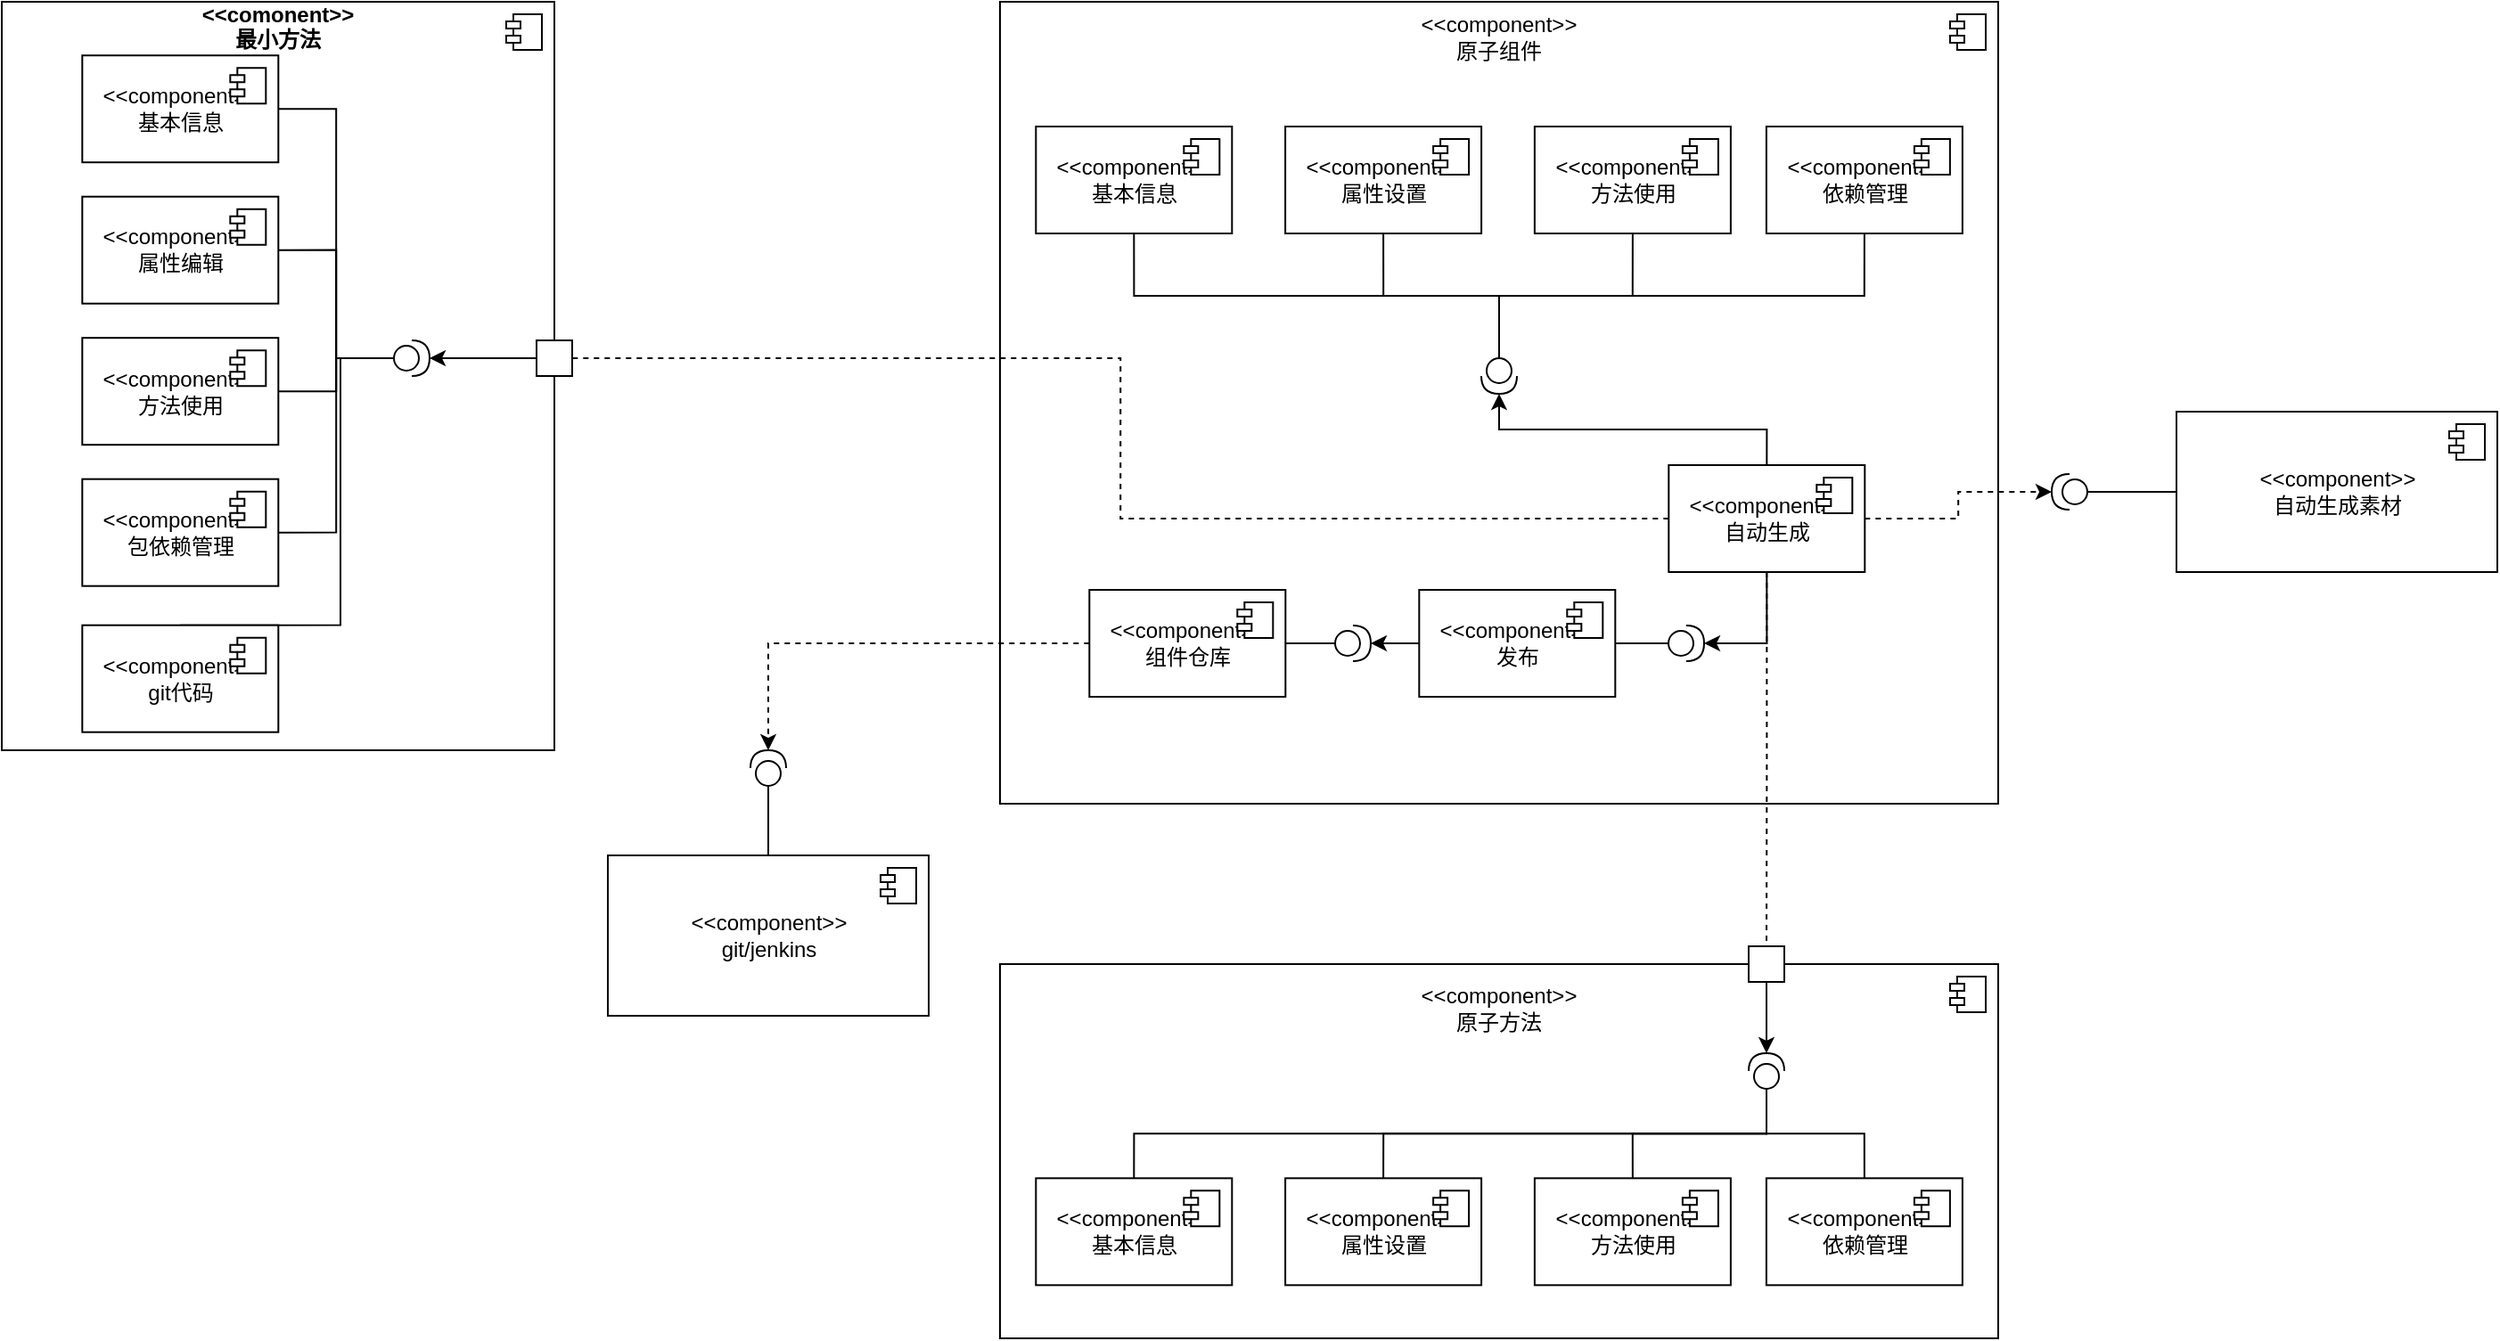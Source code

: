 <mxfile version="12.3.9" type="github" pages="1"><diagram id="zbpXioXwlFhftSBtCj7H" name="第 1 页"><mxGraphModel dx="1096" dy="682" grid="1" gridSize="10" guides="1" tooltips="1" connect="1" arrows="1" fold="1" page="1" pageScale="1" pageWidth="3300" pageHeight="4681" math="0" shadow="0"><root><mxCell id="0"/><mxCell id="1" parent="0"/><mxCell id="0AFg7knKJMWx_XBdNnft-1" value="" style="html=1;" vertex="1" parent="1"><mxGeometry x="930" y="370" width="560" height="450" as="geometry"/></mxCell><mxCell id="0AFg7knKJMWx_XBdNnft-2" value="" style="shape=component;jettyWidth=8;jettyHeight=4;" vertex="1" parent="0AFg7knKJMWx_XBdNnft-1"><mxGeometry x="1" width="20" height="20" relative="1" as="geometry"><mxPoint x="-27" y="7" as="offset"/></mxGeometry></mxCell><mxCell id="0AFg7knKJMWx_XBdNnft-3" value="&amp;lt;&amp;lt;component&amp;gt;&amp;gt;&lt;br&gt;原子组件" style="text;html=1;strokeColor=none;fillColor=none;align=center;verticalAlign=middle;whiteSpace=wrap;rounded=0;" vertex="1" parent="0AFg7knKJMWx_XBdNnft-1"><mxGeometry x="256.17" y="10" width="47.66" height="20" as="geometry"/></mxCell><mxCell id="0AFg7knKJMWx_XBdNnft-6" value="&amp;lt;&amp;lt;component&amp;gt;&amp;gt;&lt;br&gt;基本信息" style="html=1;" vertex="1" parent="0AFg7knKJMWx_XBdNnft-1"><mxGeometry x="20.16" y="70" width="110" height="60" as="geometry"/></mxCell><mxCell id="0AFg7knKJMWx_XBdNnft-7" value="" style="shape=component;jettyWidth=8;jettyHeight=4;" vertex="1" parent="0AFg7knKJMWx_XBdNnft-6"><mxGeometry x="1" width="20" height="20" relative="1" as="geometry"><mxPoint x="-27" y="7" as="offset"/></mxGeometry></mxCell><mxCell id="0AFg7knKJMWx_XBdNnft-8" value="&amp;lt;&amp;lt;component&amp;gt;&amp;gt;&lt;br&gt;属性设置" style="html=1;" vertex="1" parent="0AFg7knKJMWx_XBdNnft-1"><mxGeometry x="160.053" y="70" width="110" height="60" as="geometry"/></mxCell><mxCell id="0AFg7knKJMWx_XBdNnft-9" value="" style="shape=component;jettyWidth=8;jettyHeight=4;" vertex="1" parent="0AFg7knKJMWx_XBdNnft-8"><mxGeometry x="1" width="20" height="20" relative="1" as="geometry"><mxPoint x="-27" y="7" as="offset"/></mxGeometry></mxCell><mxCell id="0AFg7knKJMWx_XBdNnft-10" value="&amp;lt;&amp;lt;component&amp;gt;&amp;gt;&lt;br&gt;方法使用" style="html=1;" vertex="1" parent="0AFg7knKJMWx_XBdNnft-1"><mxGeometry x="299.947" y="70" width="110" height="60" as="geometry"/></mxCell><mxCell id="0AFg7knKJMWx_XBdNnft-11" value="" style="shape=component;jettyWidth=8;jettyHeight=4;" vertex="1" parent="0AFg7knKJMWx_XBdNnft-10"><mxGeometry x="1" width="20" height="20" relative="1" as="geometry"><mxPoint x="-27" y="7" as="offset"/></mxGeometry></mxCell><mxCell id="0AFg7knKJMWx_XBdNnft-13" value="&amp;lt;&amp;lt;component&amp;gt;&amp;gt;&lt;br&gt;依赖管理" style="html=1;" vertex="1" parent="0AFg7knKJMWx_XBdNnft-1"><mxGeometry x="429.947" y="70" width="110" height="60" as="geometry"/></mxCell><mxCell id="0AFg7knKJMWx_XBdNnft-14" value="" style="shape=component;jettyWidth=8;jettyHeight=4;" vertex="1" parent="0AFg7knKJMWx_XBdNnft-13"><mxGeometry x="1" width="20" height="20" relative="1" as="geometry"><mxPoint x="-27" y="7" as="offset"/></mxGeometry></mxCell><mxCell id="0AFg7knKJMWx_XBdNnft-25" style="edgeStyle=orthogonalEdgeStyle;rounded=0;orthogonalLoop=1;jettySize=auto;html=1;exitX=0.5;exitY=0;exitDx=0;exitDy=0;entryX=1;entryY=0.5;entryDx=0;entryDy=0;entryPerimeter=0;endArrow=classic;endFill=1;" edge="1" parent="0AFg7knKJMWx_XBdNnft-1" source="0AFg7knKJMWx_XBdNnft-15" target="0AFg7knKJMWx_XBdNnft-24"><mxGeometry relative="1" as="geometry"/></mxCell><mxCell id="0AFg7knKJMWx_XBdNnft-87" style="edgeStyle=orthogonalEdgeStyle;rounded=0;orthogonalLoop=1;jettySize=auto;html=1;exitX=0.5;exitY=1;exitDx=0;exitDy=0;entryX=1;entryY=0.5;entryDx=0;entryDy=0;entryPerimeter=0;endArrow=classic;endFill=1;" edge="1" parent="0AFg7knKJMWx_XBdNnft-1" source="0AFg7knKJMWx_XBdNnft-15" target="0AFg7knKJMWx_XBdNnft-86"><mxGeometry relative="1" as="geometry"/></mxCell><mxCell id="0AFg7knKJMWx_XBdNnft-15" value="&amp;lt;&amp;lt;component&amp;gt;&amp;gt;&lt;br&gt;自动生成" style="html=1;" vertex="1" parent="0AFg7knKJMWx_XBdNnft-1"><mxGeometry x="375.16" y="260" width="110" height="60" as="geometry"/></mxCell><mxCell id="0AFg7knKJMWx_XBdNnft-16" value="" style="shape=component;jettyWidth=8;jettyHeight=4;" vertex="1" parent="0AFg7knKJMWx_XBdNnft-15"><mxGeometry x="1" width="20" height="20" relative="1" as="geometry"><mxPoint x="-27" y="7" as="offset"/></mxGeometry></mxCell><mxCell id="0AFg7knKJMWx_XBdNnft-26" style="edgeStyle=orthogonalEdgeStyle;rounded=0;orthogonalLoop=1;jettySize=auto;html=1;exitX=0;exitY=0.5;exitDx=0;exitDy=0;exitPerimeter=0;entryX=0.5;entryY=1;entryDx=0;entryDy=0;endArrow=none;endFill=0;" edge="1" parent="0AFg7knKJMWx_XBdNnft-1" source="0AFg7knKJMWx_XBdNnft-24" target="0AFg7knKJMWx_XBdNnft-6"><mxGeometry relative="1" as="geometry"/></mxCell><mxCell id="0AFg7knKJMWx_XBdNnft-27" style="edgeStyle=orthogonalEdgeStyle;rounded=0;orthogonalLoop=1;jettySize=auto;html=1;exitX=0;exitY=0.5;exitDx=0;exitDy=0;exitPerimeter=0;entryX=0.5;entryY=1;entryDx=0;entryDy=0;endArrow=none;endFill=0;" edge="1" parent="0AFg7knKJMWx_XBdNnft-1" source="0AFg7knKJMWx_XBdNnft-24" target="0AFg7knKJMWx_XBdNnft-8"><mxGeometry relative="1" as="geometry"/></mxCell><mxCell id="0AFg7knKJMWx_XBdNnft-28" style="edgeStyle=orthogonalEdgeStyle;rounded=0;orthogonalLoop=1;jettySize=auto;html=1;exitX=0;exitY=0.5;exitDx=0;exitDy=0;exitPerimeter=0;entryX=0.5;entryY=1;entryDx=0;entryDy=0;endArrow=none;endFill=0;" edge="1" parent="0AFg7knKJMWx_XBdNnft-1" source="0AFg7knKJMWx_XBdNnft-24" target="0AFg7knKJMWx_XBdNnft-10"><mxGeometry relative="1" as="geometry"/></mxCell><mxCell id="0AFg7knKJMWx_XBdNnft-29" style="edgeStyle=orthogonalEdgeStyle;rounded=0;orthogonalLoop=1;jettySize=auto;html=1;exitX=0;exitY=0.5;exitDx=0;exitDy=0;exitPerimeter=0;entryX=0.5;entryY=1;entryDx=0;entryDy=0;endArrow=none;endFill=0;" edge="1" parent="0AFg7knKJMWx_XBdNnft-1" source="0AFg7knKJMWx_XBdNnft-24" target="0AFg7knKJMWx_XBdNnft-13"><mxGeometry relative="1" as="geometry"/></mxCell><mxCell id="0AFg7knKJMWx_XBdNnft-24" value="" style="shape=providedRequiredInterface;html=1;verticalLabelPosition=bottom;rotation=90;" vertex="1" parent="0AFg7knKJMWx_XBdNnft-1"><mxGeometry x="270" y="200" width="20" height="20" as="geometry"/></mxCell><mxCell id="0AFg7knKJMWx_XBdNnft-90" style="edgeStyle=orthogonalEdgeStyle;rounded=0;orthogonalLoop=1;jettySize=auto;html=1;exitX=0;exitY=0.5;exitDx=0;exitDy=0;entryX=1;entryY=0.5;entryDx=0;entryDy=0;entryPerimeter=0;endArrow=classic;endFill=1;" edge="1" parent="0AFg7knKJMWx_XBdNnft-1" source="0AFg7knKJMWx_XBdNnft-74" target="0AFg7knKJMWx_XBdNnft-89"><mxGeometry relative="1" as="geometry"/></mxCell><mxCell id="0AFg7knKJMWx_XBdNnft-74" value="&amp;lt;&amp;lt;component&amp;gt;&amp;gt;&lt;br&gt;发布" style="html=1;" vertex="1" parent="0AFg7knKJMWx_XBdNnft-1"><mxGeometry x="235.16" y="330" width="110" height="60" as="geometry"/></mxCell><mxCell id="0AFg7knKJMWx_XBdNnft-75" value="" style="shape=component;jettyWidth=8;jettyHeight=4;" vertex="1" parent="0AFg7knKJMWx_XBdNnft-74"><mxGeometry x="1" width="20" height="20" relative="1" as="geometry"><mxPoint x="-27" y="7" as="offset"/></mxGeometry></mxCell><mxCell id="0AFg7knKJMWx_XBdNnft-76" value="&amp;lt;&amp;lt;component&amp;gt;&amp;gt;&lt;br&gt;组件仓库" style="html=1;" vertex="1" parent="0AFg7knKJMWx_XBdNnft-1"><mxGeometry x="50.16" y="330" width="110" height="60" as="geometry"/></mxCell><mxCell id="0AFg7knKJMWx_XBdNnft-77" value="" style="shape=component;jettyWidth=8;jettyHeight=4;" vertex="1" parent="0AFg7knKJMWx_XBdNnft-76"><mxGeometry x="1" width="20" height="20" relative="1" as="geometry"><mxPoint x="-27" y="7" as="offset"/></mxGeometry></mxCell><mxCell id="0AFg7knKJMWx_XBdNnft-88" style="edgeStyle=orthogonalEdgeStyle;rounded=0;orthogonalLoop=1;jettySize=auto;html=1;exitX=0;exitY=0.5;exitDx=0;exitDy=0;exitPerimeter=0;entryX=1;entryY=0.5;entryDx=0;entryDy=0;endArrow=none;endFill=0;" edge="1" parent="0AFg7knKJMWx_XBdNnft-1" source="0AFg7knKJMWx_XBdNnft-86" target="0AFg7knKJMWx_XBdNnft-74"><mxGeometry relative="1" as="geometry"/></mxCell><mxCell id="0AFg7knKJMWx_XBdNnft-86" value="" style="shape=providedRequiredInterface;html=1;verticalLabelPosition=bottom;" vertex="1" parent="0AFg7knKJMWx_XBdNnft-1"><mxGeometry x="375" y="350" width="20" height="20" as="geometry"/></mxCell><mxCell id="0AFg7knKJMWx_XBdNnft-91" style="edgeStyle=orthogonalEdgeStyle;rounded=0;orthogonalLoop=1;jettySize=auto;html=1;exitX=0;exitY=0.5;exitDx=0;exitDy=0;exitPerimeter=0;entryX=1;entryY=0.5;entryDx=0;entryDy=0;endArrow=none;endFill=0;" edge="1" parent="0AFg7knKJMWx_XBdNnft-1" source="0AFg7knKJMWx_XBdNnft-89" target="0AFg7knKJMWx_XBdNnft-76"><mxGeometry relative="1" as="geometry"/></mxCell><mxCell id="0AFg7knKJMWx_XBdNnft-89" value="" style="shape=providedRequiredInterface;html=1;verticalLabelPosition=bottom;" vertex="1" parent="0AFg7knKJMWx_XBdNnft-1"><mxGeometry x="188" y="350" width="20" height="20" as="geometry"/></mxCell><mxCell id="0AFg7knKJMWx_XBdNnft-4" value="&amp;lt;&amp;lt;component&amp;gt;&amp;gt;&lt;br&gt;自动生成素材" style="html=1;" vertex="1" parent="1"><mxGeometry x="1590" y="600" width="180" height="90" as="geometry"/></mxCell><mxCell id="0AFg7knKJMWx_XBdNnft-5" value="" style="shape=component;jettyWidth=8;jettyHeight=4;" vertex="1" parent="0AFg7knKJMWx_XBdNnft-4"><mxGeometry x="1" width="20" height="20" relative="1" as="geometry"><mxPoint x="-27" y="7" as="offset"/></mxGeometry></mxCell><mxCell id="0AFg7knKJMWx_XBdNnft-19" style="edgeStyle=orthogonalEdgeStyle;rounded=0;orthogonalLoop=1;jettySize=auto;html=1;exitX=0;exitY=0.5;exitDx=0;exitDy=0;exitPerimeter=0;entryX=0;entryY=0.5;entryDx=0;entryDy=0;endArrow=none;endFill=0;" edge="1" parent="1" source="0AFg7knKJMWx_XBdNnft-17" target="0AFg7knKJMWx_XBdNnft-4"><mxGeometry relative="1" as="geometry"/></mxCell><mxCell id="0AFg7knKJMWx_XBdNnft-17" value="" style="shape=providedRequiredInterface;html=1;verticalLabelPosition=bottom;rotation=-180;" vertex="1" parent="1"><mxGeometry x="1520" y="635" width="20" height="20" as="geometry"/></mxCell><mxCell id="0AFg7knKJMWx_XBdNnft-20" style="edgeStyle=orthogonalEdgeStyle;rounded=0;orthogonalLoop=1;jettySize=auto;html=1;exitX=1;exitY=0.5;exitDx=0;exitDy=0;entryX=1;entryY=0.5;entryDx=0;entryDy=0;entryPerimeter=0;endArrow=classic;endFill=1;dashed=1;" edge="1" parent="1" source="0AFg7knKJMWx_XBdNnft-15" target="0AFg7knKJMWx_XBdNnft-17"><mxGeometry relative="1" as="geometry"/></mxCell><mxCell id="0AFg7knKJMWx_XBdNnft-30" value="" style="html=1;" vertex="1" parent="1"><mxGeometry x="930" y="910" width="560" height="210" as="geometry"/></mxCell><mxCell id="0AFg7knKJMWx_XBdNnft-31" value="" style="shape=component;jettyWidth=8;jettyHeight=4;" vertex="1" parent="0AFg7knKJMWx_XBdNnft-30"><mxGeometry x="1" width="20" height="20" relative="1" as="geometry"><mxPoint x="-27" y="7" as="offset"/></mxGeometry></mxCell><mxCell id="0AFg7knKJMWx_XBdNnft-32" value="&amp;lt;&amp;lt;component&amp;gt;&amp;gt;&lt;br&gt;原子方法" style="text;html=1;strokeColor=none;fillColor=none;align=center;verticalAlign=middle;whiteSpace=wrap;rounded=0;" vertex="1" parent="0AFg7knKJMWx_XBdNnft-30"><mxGeometry x="256.17" y="20.167" width="47.66" height="9.333" as="geometry"/></mxCell><mxCell id="0AFg7knKJMWx_XBdNnft-33" value="&amp;lt;&amp;lt;component&amp;gt;&amp;gt;&lt;br&gt;基本信息" style="html=1;" vertex="1" parent="0AFg7knKJMWx_XBdNnft-30"><mxGeometry x="20.16" y="120.167" width="110" height="60" as="geometry"/></mxCell><mxCell id="0AFg7knKJMWx_XBdNnft-34" value="" style="shape=component;jettyWidth=8;jettyHeight=4;" vertex="1" parent="0AFg7knKJMWx_XBdNnft-33"><mxGeometry x="1" width="20" height="20" relative="1" as="geometry"><mxPoint x="-27" y="7" as="offset"/></mxGeometry></mxCell><mxCell id="0AFg7knKJMWx_XBdNnft-35" value="&amp;lt;&amp;lt;component&amp;gt;&amp;gt;&lt;br&gt;属性设置" style="html=1;" vertex="1" parent="0AFg7knKJMWx_XBdNnft-30"><mxGeometry x="160.053" y="120.167" width="110" height="60" as="geometry"/></mxCell><mxCell id="0AFg7knKJMWx_XBdNnft-36" value="" style="shape=component;jettyWidth=8;jettyHeight=4;" vertex="1" parent="0AFg7knKJMWx_XBdNnft-35"><mxGeometry x="1" width="20" height="20" relative="1" as="geometry"><mxPoint x="-27" y="7" as="offset"/></mxGeometry></mxCell><mxCell id="0AFg7knKJMWx_XBdNnft-37" value="&amp;lt;&amp;lt;component&amp;gt;&amp;gt;&lt;br&gt;方法使用" style="html=1;" vertex="1" parent="0AFg7knKJMWx_XBdNnft-30"><mxGeometry x="299.947" y="120.167" width="110" height="60" as="geometry"/></mxCell><mxCell id="0AFg7knKJMWx_XBdNnft-38" value="" style="shape=component;jettyWidth=8;jettyHeight=4;" vertex="1" parent="0AFg7knKJMWx_XBdNnft-37"><mxGeometry x="1" width="20" height="20" relative="1" as="geometry"><mxPoint x="-27" y="7" as="offset"/></mxGeometry></mxCell><mxCell id="0AFg7knKJMWx_XBdNnft-39" value="&amp;lt;&amp;lt;component&amp;gt;&amp;gt;&lt;br&gt;依赖管理" style="html=1;" vertex="1" parent="0AFg7knKJMWx_XBdNnft-30"><mxGeometry x="429.947" y="120.167" width="110" height="60" as="geometry"/></mxCell><mxCell id="0AFg7knKJMWx_XBdNnft-40" value="" style="shape=component;jettyWidth=8;jettyHeight=4;" vertex="1" parent="0AFg7knKJMWx_XBdNnft-39"><mxGeometry x="1" width="20" height="20" relative="1" as="geometry"><mxPoint x="-27" y="7" as="offset"/></mxGeometry></mxCell><mxCell id="0AFg7knKJMWx_XBdNnft-82" style="edgeStyle=orthogonalEdgeStyle;rounded=0;orthogonalLoop=1;jettySize=auto;html=1;exitX=0;exitY=0.5;exitDx=0;exitDy=0;exitPerimeter=0;entryX=0.5;entryY=0;entryDx=0;entryDy=0;endArrow=none;endFill=0;" edge="1" parent="0AFg7knKJMWx_XBdNnft-30" source="0AFg7knKJMWx_XBdNnft-80" target="0AFg7knKJMWx_XBdNnft-39"><mxGeometry relative="1" as="geometry"/></mxCell><mxCell id="0AFg7knKJMWx_XBdNnft-83" style="edgeStyle=orthogonalEdgeStyle;rounded=0;orthogonalLoop=1;jettySize=auto;html=1;exitX=0;exitY=0.5;exitDx=0;exitDy=0;exitPerimeter=0;entryX=0.5;entryY=0;entryDx=0;entryDy=0;endArrow=none;endFill=0;" edge="1" parent="0AFg7knKJMWx_XBdNnft-30" source="0AFg7knKJMWx_XBdNnft-80" target="0AFg7knKJMWx_XBdNnft-33"><mxGeometry relative="1" as="geometry"/></mxCell><mxCell id="0AFg7knKJMWx_XBdNnft-84" style="edgeStyle=orthogonalEdgeStyle;rounded=0;orthogonalLoop=1;jettySize=auto;html=1;exitX=0;exitY=0.5;exitDx=0;exitDy=0;exitPerimeter=0;entryX=0.5;entryY=0;entryDx=0;entryDy=0;endArrow=none;endFill=0;" edge="1" parent="0AFg7knKJMWx_XBdNnft-30" source="0AFg7knKJMWx_XBdNnft-80" target="0AFg7knKJMWx_XBdNnft-35"><mxGeometry relative="1" as="geometry"/></mxCell><mxCell id="0AFg7knKJMWx_XBdNnft-85" style="edgeStyle=orthogonalEdgeStyle;rounded=0;orthogonalLoop=1;jettySize=auto;html=1;exitX=0;exitY=0.5;exitDx=0;exitDy=0;exitPerimeter=0;entryX=0.5;entryY=0;entryDx=0;entryDy=0;endArrow=none;endFill=0;" edge="1" parent="0AFg7knKJMWx_XBdNnft-30" source="0AFg7knKJMWx_XBdNnft-80" target="0AFg7knKJMWx_XBdNnft-37"><mxGeometry relative="1" as="geometry"/></mxCell><mxCell id="0AFg7knKJMWx_XBdNnft-80" value="" style="shape=providedRequiredInterface;html=1;verticalLabelPosition=bottom;rotation=-90;" vertex="1" parent="0AFg7knKJMWx_XBdNnft-30"><mxGeometry x="420" y="50" width="20" height="20" as="geometry"/></mxCell><mxCell id="0AFg7knKJMWx_XBdNnft-51" value="" style="html=1;" vertex="1" parent="1"><mxGeometry x="370" y="370" width="310" height="420" as="geometry"/></mxCell><mxCell id="0AFg7knKJMWx_XBdNnft-52" value="" style="shape=component;jettyWidth=8;jettyHeight=4;" vertex="1" parent="0AFg7knKJMWx_XBdNnft-51"><mxGeometry x="1" width="20" height="20" relative="1" as="geometry"><mxPoint x="-27" y="7" as="offset"/></mxGeometry></mxCell><mxCell id="0AFg7knKJMWx_XBdNnft-53" value="&amp;lt;&amp;lt;component&amp;gt;&amp;gt;&lt;br&gt;基本信息" style="html=1;" vertex="1" parent="0AFg7knKJMWx_XBdNnft-51"><mxGeometry x="45.16" y="30.104" width="110" height="60" as="geometry"/></mxCell><mxCell id="0AFg7knKJMWx_XBdNnft-54" value="" style="shape=component;jettyWidth=8;jettyHeight=4;" vertex="1" parent="0AFg7knKJMWx_XBdNnft-53"><mxGeometry x="1" width="20" height="20" relative="1" as="geometry"><mxPoint x="-27" y="7" as="offset"/></mxGeometry></mxCell><mxCell id="0AFg7knKJMWx_XBdNnft-55" value="&amp;lt;&amp;lt;component&amp;gt;&amp;gt;&lt;br&gt;属性编辑" style="html=1;" vertex="1" parent="0AFg7knKJMWx_XBdNnft-51"><mxGeometry x="45.16" y="109.349" width="110" height="60" as="geometry"/></mxCell><mxCell id="0AFg7knKJMWx_XBdNnft-56" value="" style="shape=component;jettyWidth=8;jettyHeight=4;" vertex="1" parent="0AFg7knKJMWx_XBdNnft-55"><mxGeometry x="1" width="20" height="20" relative="1" as="geometry"><mxPoint x="-27" y="7" as="offset"/></mxGeometry></mxCell><mxCell id="0AFg7knKJMWx_XBdNnft-57" value="&amp;lt;&amp;lt;component&amp;gt;&amp;gt;&lt;br&gt;方法使用" style="html=1;" vertex="1" parent="0AFg7knKJMWx_XBdNnft-51"><mxGeometry x="45.16" y="188.594" width="110" height="60" as="geometry"/></mxCell><mxCell id="0AFg7knKJMWx_XBdNnft-58" value="" style="shape=component;jettyWidth=8;jettyHeight=4;" vertex="1" parent="0AFg7knKJMWx_XBdNnft-57"><mxGeometry x="1" width="20" height="20" relative="1" as="geometry"><mxPoint x="-27" y="7" as="offset"/></mxGeometry></mxCell><mxCell id="0AFg7knKJMWx_XBdNnft-59" value="&amp;lt;&amp;lt;component&amp;gt;&amp;gt;&lt;br&gt;包依赖管理" style="html=1;" vertex="1" parent="0AFg7knKJMWx_XBdNnft-51"><mxGeometry x="45.16" y="267.84" width="110" height="60" as="geometry"/></mxCell><mxCell id="0AFg7knKJMWx_XBdNnft-60" value="" style="shape=component;jettyWidth=8;jettyHeight=4;" vertex="1" parent="0AFg7knKJMWx_XBdNnft-59"><mxGeometry x="1" width="20" height="20" relative="1" as="geometry"><mxPoint x="-27" y="7" as="offset"/></mxGeometry></mxCell><mxCell id="0AFg7knKJMWx_XBdNnft-61" value="&lt;&lt;comonent&gt;&gt;&#10;最小方法" style="text;align=center;fontStyle=1;verticalAlign=middle;spacingLeft=3;spacingRight=3;strokeColor=none;rotatable=0;points=[[0,0.5],[1,0.5]];portConstraint=eastwest;" vertex="1" parent="0AFg7knKJMWx_XBdNnft-51"><mxGeometry x="115" y="3.17" width="80" height="20.604" as="geometry"/></mxCell><mxCell id="0AFg7knKJMWx_XBdNnft-67" style="edgeStyle=orthogonalEdgeStyle;rounded=0;orthogonalLoop=1;jettySize=auto;html=1;exitX=0;exitY=0.5;exitDx=0;exitDy=0;exitPerimeter=0;entryX=1;entryY=0.5;entryDx=0;entryDy=0;endArrow=none;endFill=0;" edge="1" parent="0AFg7knKJMWx_XBdNnft-51" source="0AFg7knKJMWx_XBdNnft-65" target="0AFg7knKJMWx_XBdNnft-53"><mxGeometry relative="1" as="geometry"/></mxCell><mxCell id="0AFg7knKJMWx_XBdNnft-68" style="edgeStyle=orthogonalEdgeStyle;rounded=0;orthogonalLoop=1;jettySize=auto;html=1;exitX=0;exitY=0.5;exitDx=0;exitDy=0;exitPerimeter=0;entryX=1;entryY=0.5;entryDx=0;entryDy=0;endArrow=none;endFill=0;" edge="1" parent="0AFg7knKJMWx_XBdNnft-51" source="0AFg7knKJMWx_XBdNnft-65" target="0AFg7knKJMWx_XBdNnft-55"><mxGeometry relative="1" as="geometry"/></mxCell><mxCell id="0AFg7knKJMWx_XBdNnft-69" style="edgeStyle=orthogonalEdgeStyle;rounded=0;orthogonalLoop=1;jettySize=auto;html=1;exitX=0;exitY=0.5;exitDx=0;exitDy=0;exitPerimeter=0;entryX=1;entryY=0.5;entryDx=0;entryDy=0;endArrow=none;endFill=0;" edge="1" parent="0AFg7knKJMWx_XBdNnft-51" source="0AFg7knKJMWx_XBdNnft-65" target="0AFg7knKJMWx_XBdNnft-57"><mxGeometry relative="1" as="geometry"/></mxCell><mxCell id="0AFg7knKJMWx_XBdNnft-70" style="edgeStyle=orthogonalEdgeStyle;rounded=0;orthogonalLoop=1;jettySize=auto;html=1;exitX=0;exitY=0.5;exitDx=0;exitDy=0;exitPerimeter=0;entryX=1;entryY=0.5;entryDx=0;entryDy=0;endArrow=none;endFill=0;" edge="1" parent="0AFg7knKJMWx_XBdNnft-51" source="0AFg7knKJMWx_XBdNnft-65" target="0AFg7knKJMWx_XBdNnft-59"><mxGeometry relative="1" as="geometry"/></mxCell><mxCell id="0AFg7knKJMWx_XBdNnft-73" style="edgeStyle=orthogonalEdgeStyle;rounded=0;orthogonalLoop=1;jettySize=auto;html=1;exitX=0;exitY=0.5;exitDx=0;exitDy=0;exitPerimeter=0;entryX=0.5;entryY=0;entryDx=0;entryDy=0;endArrow=none;endFill=0;" edge="1" parent="0AFg7knKJMWx_XBdNnft-51" source="0AFg7knKJMWx_XBdNnft-65" target="0AFg7knKJMWx_XBdNnft-71"><mxGeometry relative="1" as="geometry"><Array as="points"><mxPoint x="190" y="200"/><mxPoint x="190" y="350"/></Array></mxGeometry></mxCell><mxCell id="0AFg7knKJMWx_XBdNnft-65" value="" style="shape=providedRequiredInterface;html=1;verticalLabelPosition=bottom;" vertex="1" parent="0AFg7knKJMWx_XBdNnft-51"><mxGeometry x="220" y="190" width="20" height="20" as="geometry"/></mxCell><mxCell id="0AFg7knKJMWx_XBdNnft-71" value="&amp;lt;&amp;lt;component&amp;gt;&amp;gt;&lt;br&gt;git代码" style="html=1;" vertex="1" parent="0AFg7knKJMWx_XBdNnft-51"><mxGeometry x="45.16" y="349.84" width="110" height="60" as="geometry"/></mxCell><mxCell id="0AFg7knKJMWx_XBdNnft-72" value="" style="shape=component;jettyWidth=8;jettyHeight=4;" vertex="1" parent="0AFg7knKJMWx_XBdNnft-71"><mxGeometry x="1" width="20" height="20" relative="1" as="geometry"><mxPoint x="-27" y="7" as="offset"/></mxGeometry></mxCell><mxCell id="0AFg7knKJMWx_XBdNnft-66" style="edgeStyle=orthogonalEdgeStyle;rounded=0;orthogonalLoop=1;jettySize=auto;html=1;exitX=0;exitY=0.5;exitDx=0;exitDy=0;entryX=1;entryY=0.5;entryDx=0;entryDy=0;entryPerimeter=0;endArrow=classic;endFill=1;" edge="1" parent="1" source="0AFg7knKJMWx_XBdNnft-63" target="0AFg7knKJMWx_XBdNnft-65"><mxGeometry relative="1" as="geometry"/></mxCell><mxCell id="0AFg7knKJMWx_XBdNnft-63" value="" style="rounded=0;whiteSpace=wrap;html=1;" vertex="1" parent="1"><mxGeometry x="670" y="560" width="20" height="20" as="geometry"/></mxCell><mxCell id="0AFg7knKJMWx_XBdNnft-64" style="edgeStyle=orthogonalEdgeStyle;rounded=0;orthogonalLoop=1;jettySize=auto;html=1;exitX=0;exitY=0.5;exitDx=0;exitDy=0;entryX=1;entryY=0.5;entryDx=0;entryDy=0;endArrow=none;endFill=0;dashed=1;" edge="1" parent="1" source="0AFg7knKJMWx_XBdNnft-15" target="0AFg7knKJMWx_XBdNnft-63"><mxGeometry relative="1" as="geometry"/></mxCell><mxCell id="0AFg7knKJMWx_XBdNnft-81" style="edgeStyle=orthogonalEdgeStyle;rounded=0;orthogonalLoop=1;jettySize=auto;html=1;exitX=0.5;exitY=1;exitDx=0;exitDy=0;entryX=1;entryY=0.5;entryDx=0;entryDy=0;entryPerimeter=0;endArrow=classic;endFill=1;" edge="1" parent="1" source="0AFg7knKJMWx_XBdNnft-78" target="0AFg7knKJMWx_XBdNnft-80"><mxGeometry relative="1" as="geometry"/></mxCell><mxCell id="0AFg7knKJMWx_XBdNnft-78" value="" style="rounded=0;whiteSpace=wrap;html=1;" vertex="1" parent="1"><mxGeometry x="1350" y="900" width="20" height="20" as="geometry"/></mxCell><mxCell id="0AFg7knKJMWx_XBdNnft-79" style="edgeStyle=orthogonalEdgeStyle;rounded=0;orthogonalLoop=1;jettySize=auto;html=1;exitX=0.5;exitY=1;exitDx=0;exitDy=0;entryX=0.5;entryY=0;entryDx=0;entryDy=0;endArrow=none;endFill=0;dashed=1;" edge="1" parent="1" source="0AFg7knKJMWx_XBdNnft-15" target="0AFg7knKJMWx_XBdNnft-78"><mxGeometry relative="1" as="geometry"/></mxCell><mxCell id="0AFg7knKJMWx_XBdNnft-92" style="edgeStyle=orthogonalEdgeStyle;rounded=0;orthogonalLoop=1;jettySize=auto;html=1;exitX=0;exitY=0.5;exitDx=0;exitDy=0;endArrow=classic;endFill=1;entryX=1;entryY=0.5;entryDx=0;entryDy=0;entryPerimeter=0;dashed=1;" edge="1" parent="1" source="0AFg7knKJMWx_XBdNnft-76" target="0AFg7knKJMWx_XBdNnft-95"><mxGeometry relative="1" as="geometry"><mxPoint x="840" y="730.19" as="targetPoint"/></mxGeometry></mxCell><mxCell id="0AFg7knKJMWx_XBdNnft-93" value="&amp;lt;&amp;lt;component&amp;gt;&amp;gt;&lt;br&gt;git/jenkins" style="html=1;" vertex="1" parent="1"><mxGeometry x="710" y="849" width="180" height="90" as="geometry"/></mxCell><mxCell id="0AFg7knKJMWx_XBdNnft-94" value="" style="shape=component;jettyWidth=8;jettyHeight=4;" vertex="1" parent="0AFg7knKJMWx_XBdNnft-93"><mxGeometry x="1" width="20" height="20" relative="1" as="geometry"><mxPoint x="-27" y="7" as="offset"/></mxGeometry></mxCell><mxCell id="0AFg7knKJMWx_XBdNnft-96" style="edgeStyle=orthogonalEdgeStyle;rounded=0;orthogonalLoop=1;jettySize=auto;html=1;exitX=0;exitY=0.5;exitDx=0;exitDy=0;exitPerimeter=0;entryX=0.5;entryY=0;entryDx=0;entryDy=0;endArrow=none;endFill=0;" edge="1" parent="1" source="0AFg7knKJMWx_XBdNnft-95" target="0AFg7knKJMWx_XBdNnft-93"><mxGeometry relative="1" as="geometry"/></mxCell><mxCell id="0AFg7knKJMWx_XBdNnft-95" value="" style="shape=providedRequiredInterface;html=1;verticalLabelPosition=bottom;rotation=-90;" vertex="1" parent="1"><mxGeometry x="790" y="790" width="20" height="20" as="geometry"/></mxCell></root></mxGraphModel></diagram></mxfile>